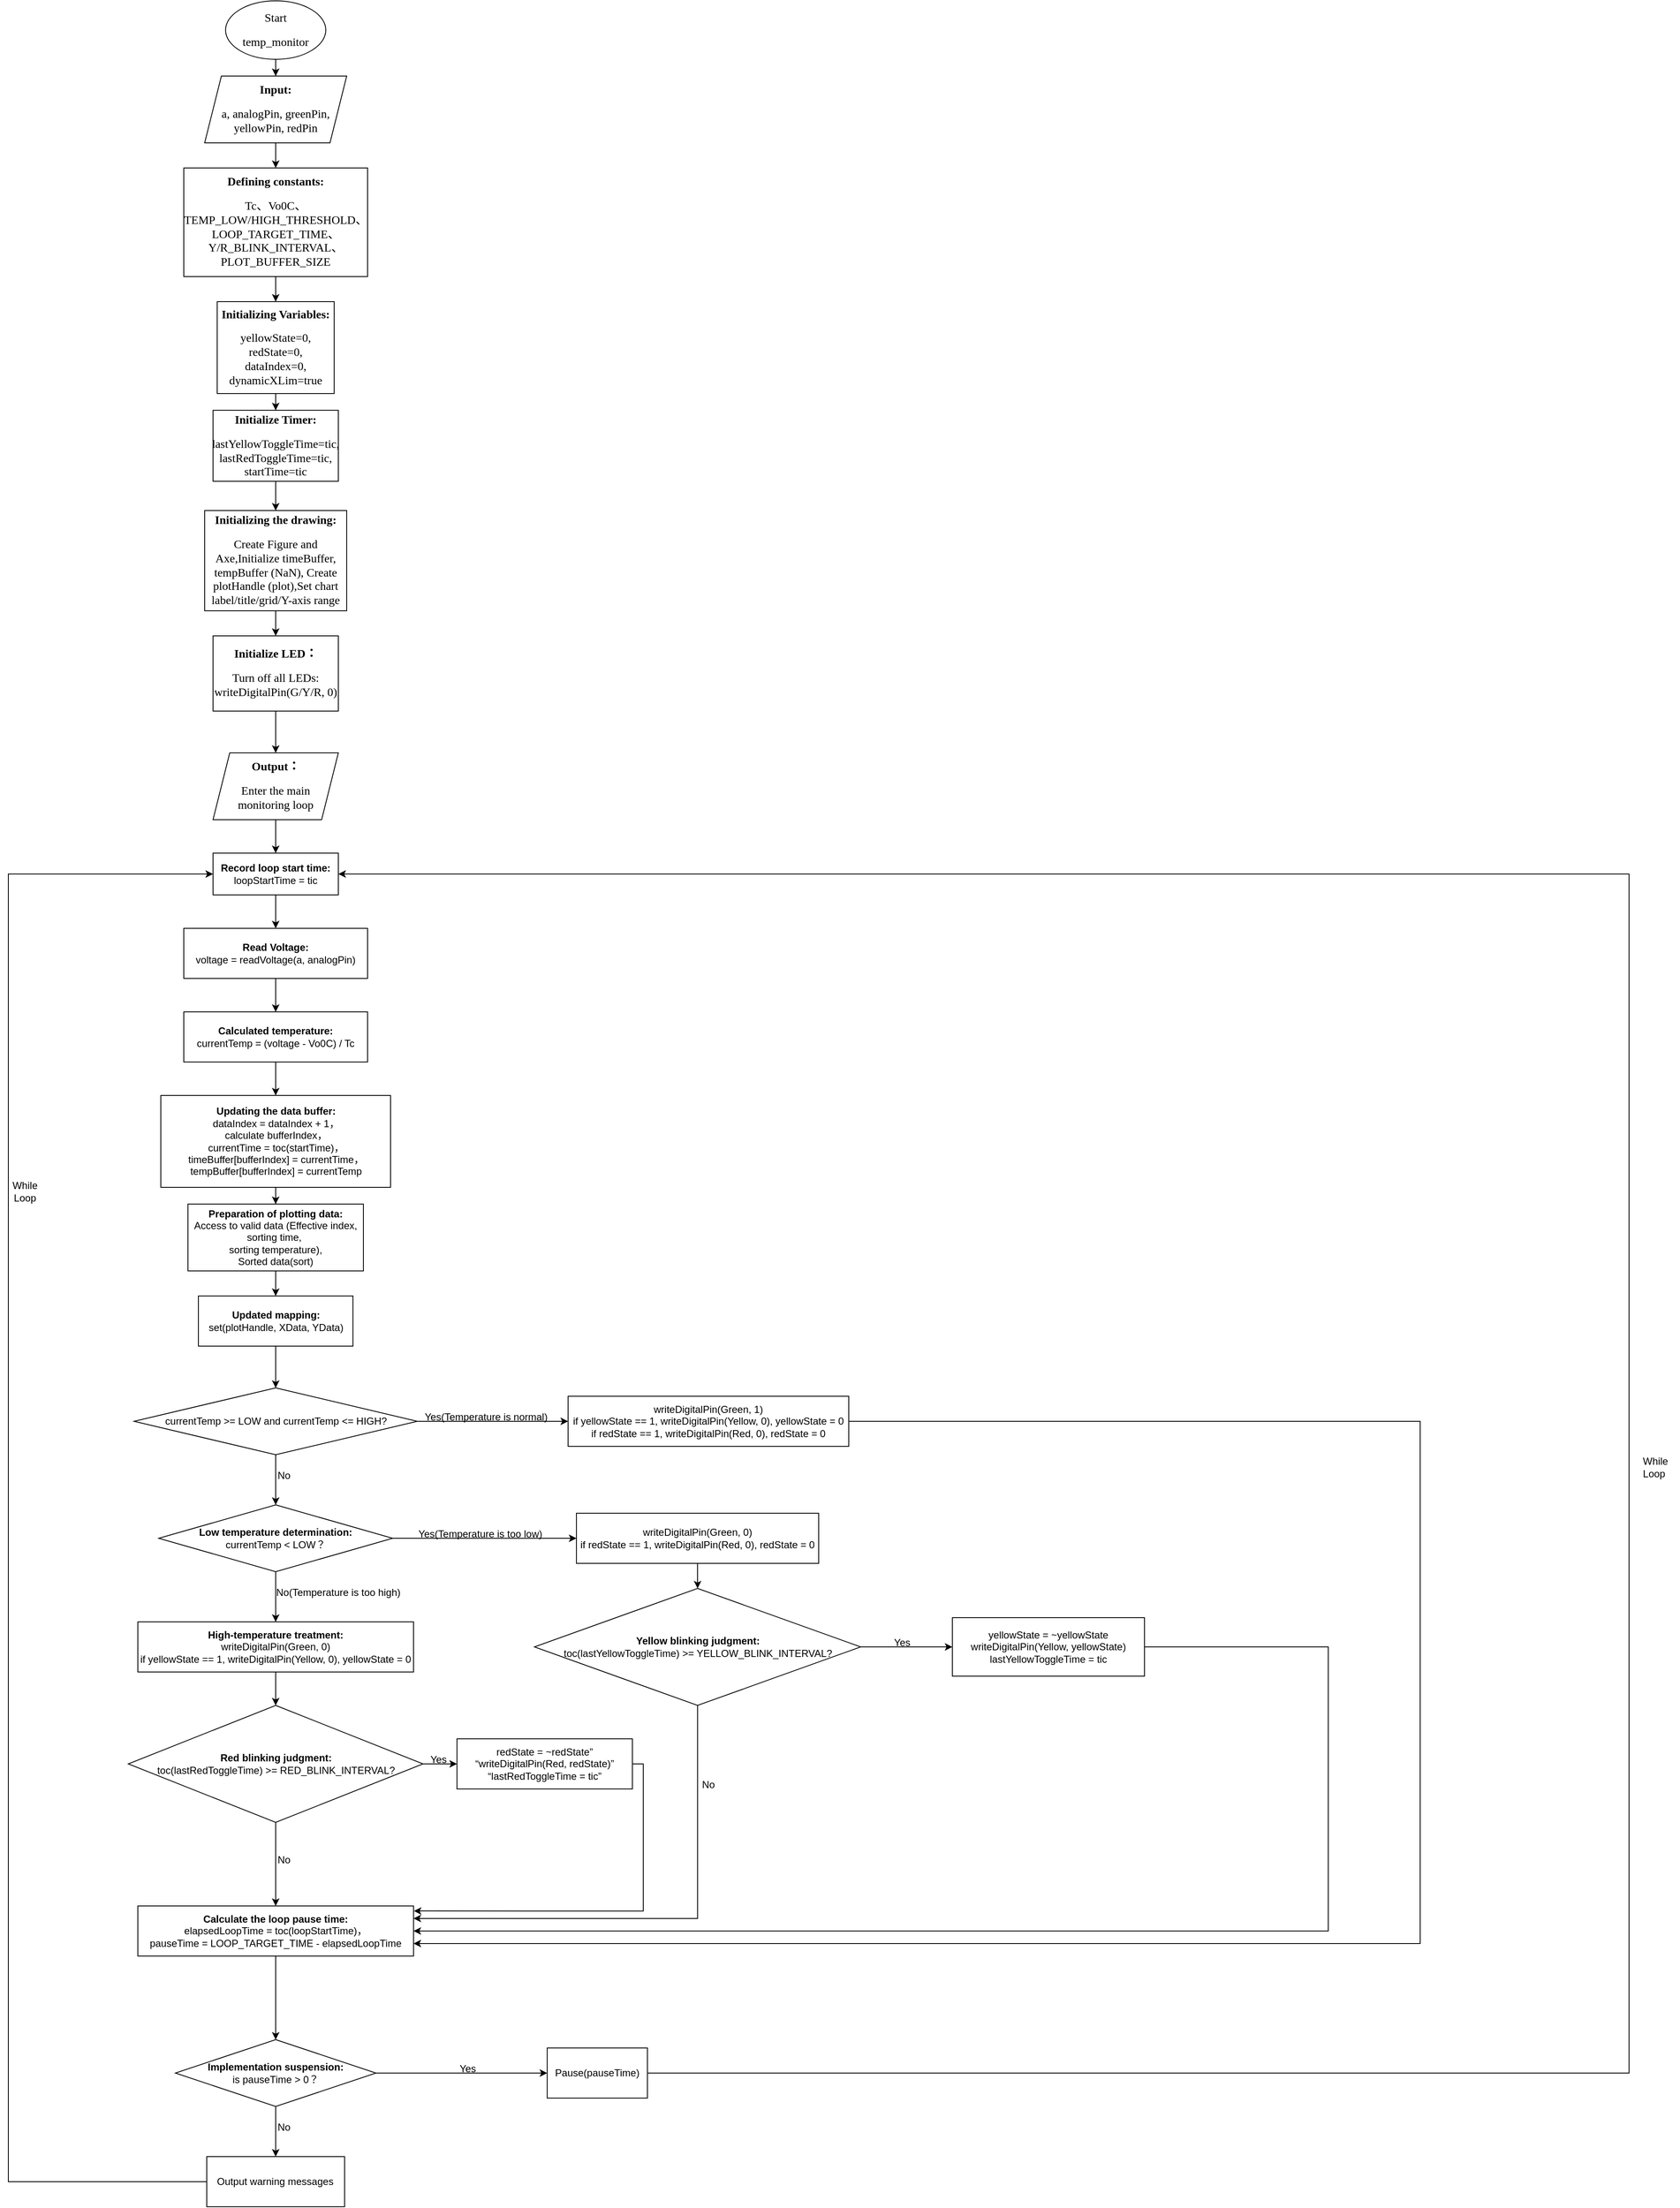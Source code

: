 <mxfile version="26.2.13">
  <diagram id="C5RBs43oDa-KdzZeNtuy" name="Page-1">
    <mxGraphModel dx="1207" dy="773" grid="1" gridSize="10" guides="1" tooltips="1" connect="1" arrows="1" fold="1" page="1" pageScale="1" pageWidth="827" pageHeight="1169" math="0" shadow="0">
      <root>
        <mxCell id="WIyWlLk6GJQsqaUBKTNV-0" />
        <mxCell id="WIyWlLk6GJQsqaUBKTNV-1" parent="WIyWlLk6GJQsqaUBKTNV-0" />
        <mxCell id="bx1HmI1DPWCOk9gcPMfK-49" style="edgeStyle=orthogonalEdgeStyle;rounded=0;orthogonalLoop=1;jettySize=auto;html=1;entryX=0.5;entryY=0;entryDx=0;entryDy=0;" parent="WIyWlLk6GJQsqaUBKTNV-1" source="bx1HmI1DPWCOk9gcPMfK-1" target="bx1HmI1DPWCOk9gcPMfK-4" edge="1">
          <mxGeometry relative="1" as="geometry" />
        </mxCell>
        <mxCell id="bx1HmI1DPWCOk9gcPMfK-1" value="&lt;p align=&quot;center&quot; class=&quot;MsoNormal&quot;&gt;&lt;span style=&quot;font-family: 宋体; font-size: 10.5pt;&quot;&gt;&lt;font style=&quot;&quot; face=&quot;Calibri&quot;&gt;Start&lt;/font&gt;&lt;/span&gt;&lt;b&gt;&lt;span style=&quot;font-family: 宋体; font-size: 10.5pt; font-size: 10.5pt;&quot;&gt;&lt;/span&gt;&lt;/b&gt;&lt;/p&gt;&lt;p align=&quot;center&quot; class=&quot;MsoNormal&quot;&gt;&lt;span style=&quot;mso-spacerun:&#39;yes&#39;;font-family:宋体;mso-ascii-font-family:Calibri;&lt;br/&gt;mso-hansi-font-family:Calibri;mso-bidi-font-family:&#39;Times New Roman&#39;;font-size:10.5pt;&lt;br/&gt;mso-font-kerning:1.0pt;&quot;&gt;&lt;font face=&quot;Calibri&quot;&gt;temp_monitor&lt;/font&gt;&lt;/span&gt;&lt;span style=&quot;mso-spacerun:&#39;yes&#39;;font-family:Calibri;mso-fareast-font-family:宋体;&lt;br/&gt;mso-bidi-font-family:&#39;Times New Roman&#39;;font-size:10.5pt;mso-font-kerning:1.0pt;&quot;&gt;&lt;/span&gt;&lt;/p&gt;" style="ellipse;whiteSpace=wrap;html=1;" parent="WIyWlLk6GJQsqaUBKTNV-1" vertex="1">
          <mxGeometry x="340" y="70" width="120" height="70" as="geometry" />
        </mxCell>
        <mxCell id="bx1HmI1DPWCOk9gcPMfK-50" style="edgeStyle=orthogonalEdgeStyle;rounded=0;orthogonalLoop=1;jettySize=auto;html=1;entryX=0.5;entryY=0;entryDx=0;entryDy=0;" parent="WIyWlLk6GJQsqaUBKTNV-1" source="bx1HmI1DPWCOk9gcPMfK-4" target="bx1HmI1DPWCOk9gcPMfK-5" edge="1">
          <mxGeometry relative="1" as="geometry" />
        </mxCell>
        <mxCell id="bx1HmI1DPWCOk9gcPMfK-4" value="&lt;p align=&quot;center&quot; class=&quot;MsoNormal&quot;&gt;&lt;b&gt;&lt;span style=&quot;font-family: 宋体; font-size: 10.5pt;&quot;&gt;&lt;font face=&quot;Calibri&quot;&gt;Input:&lt;/font&gt;&lt;/span&gt;&lt;/b&gt;&lt;b&gt;&lt;span style=&quot;font-family: 宋体; font-size: 10.5pt;&quot;&gt;&lt;/span&gt;&lt;/b&gt;&lt;/p&gt;&lt;p align=&quot;center&quot; class=&quot;MsoNormal&quot;&gt;&lt;span style=&quot;mso-spacerun:&#39;yes&#39;;font-family:Calibri;mso-fareast-font-family:宋体;&lt;br/&gt;mso-bidi-font-family:&#39;Times New Roman&#39;;font-size:10.5pt;mso-font-kerning:1.0pt;&quot;&gt;a, analogPin, greenPin, yellowPin, redPin&lt;/span&gt;&lt;span style=&quot;mso-spacerun:&#39;yes&#39;;font-family:Calibri;mso-fareast-font-family:宋体;&lt;br/&gt;mso-bidi-font-family:&#39;Times New Roman&#39;;font-size:10.5pt;mso-font-kerning:1.0pt;&quot;&gt;&lt;/span&gt;&lt;/p&gt;" style="shape=parallelogram;perimeter=parallelogramPerimeter;whiteSpace=wrap;html=1;fixedSize=1;" parent="WIyWlLk6GJQsqaUBKTNV-1" vertex="1">
          <mxGeometry x="315" y="160" width="170" height="80" as="geometry" />
        </mxCell>
        <mxCell id="bx1HmI1DPWCOk9gcPMfK-51" style="edgeStyle=orthogonalEdgeStyle;rounded=0;orthogonalLoop=1;jettySize=auto;html=1;entryX=0.5;entryY=0;entryDx=0;entryDy=0;" parent="WIyWlLk6GJQsqaUBKTNV-1" source="bx1HmI1DPWCOk9gcPMfK-5" target="bx1HmI1DPWCOk9gcPMfK-6" edge="1">
          <mxGeometry relative="1" as="geometry" />
        </mxCell>
        <mxCell id="bx1HmI1DPWCOk9gcPMfK-5" value="&lt;p align=&quot;center&quot; class=&quot;MsoNormal&quot;&gt;&lt;b&gt;&lt;span style=&quot;font-family: 宋体; font-size: 10.5pt;&quot;&gt;&lt;font face=&quot;Calibri&quot;&gt;Defining constants&lt;/font&gt;&lt;/span&gt;&lt;/b&gt;&lt;b&gt;&lt;span style=&quot;font-family: 宋体; font-size: 10.5pt;&quot;&gt;&lt;font face=&quot;Calibri&quot;&gt;:&lt;/font&gt;&lt;/span&gt;&lt;/b&gt;&lt;b&gt;&lt;span style=&quot;font-family: 宋体; font-size: 10.5pt;&quot;&gt;&lt;/span&gt;&lt;/b&gt;&lt;/p&gt;&lt;p align=&quot;center&quot; class=&quot;MsoNormal&quot;&gt;&lt;span style=&quot;mso-spacerun:&#39;yes&#39;;font-family:宋体;mso-ascii-font-family:Calibri;&lt;br/&gt;mso-hansi-font-family:Calibri;mso-bidi-font-family:&#39;Times New Roman&#39;;font-size:10.5pt;&lt;br/&gt;mso-font-kerning:1.0pt;&quot;&gt;&lt;font face=&quot;Calibri&quot;&gt;Tc&lt;/font&gt;&lt;font face=&quot;宋体&quot;&gt;、&lt;/font&gt;&lt;font face=&quot;Calibri&quot;&gt;Vo0C&lt;/font&gt;&lt;font face=&quot;宋体&quot;&gt;、&lt;/font&gt;&lt;font face=&quot;Calibri&quot;&gt;TEMP_LOW/HIGH_THRESHOLD&lt;/font&gt;&lt;font face=&quot;宋体&quot;&gt;、&lt;/font&gt;&lt;font face=&quot;Calibri&quot;&gt;LOOP_TARGET_TIME&lt;/font&gt;&lt;font face=&quot;宋体&quot;&gt;、&lt;/font&gt;&lt;font face=&quot;Calibri&quot;&gt;Y/R_BLINK_INTERVAL&lt;/font&gt;&lt;font face=&quot;宋体&quot;&gt;、&lt;/font&gt;&lt;font face=&quot;Calibri&quot;&gt;PLOT_BUFFER_SIZE&lt;/font&gt;&lt;/span&gt;&lt;span style=&quot;mso-spacerun:&#39;yes&#39;;font-family:宋体;mso-ascii-font-family:Calibri;&lt;br/&gt;mso-hansi-font-family:Calibri;mso-bidi-font-family:&#39;Times New Roman&#39;;font-size:10.5pt;&lt;br/&gt;mso-font-kerning:1.0pt;&quot;&gt;&lt;/span&gt;&lt;/p&gt;" style="rounded=0;whiteSpace=wrap;html=1;" parent="WIyWlLk6GJQsqaUBKTNV-1" vertex="1">
          <mxGeometry x="290" y="270" width="220" height="130" as="geometry" />
        </mxCell>
        <mxCell id="bx1HmI1DPWCOk9gcPMfK-52" style="edgeStyle=orthogonalEdgeStyle;rounded=0;orthogonalLoop=1;jettySize=auto;html=1;entryX=0.5;entryY=0;entryDx=0;entryDy=0;" parent="WIyWlLk6GJQsqaUBKTNV-1" source="bx1HmI1DPWCOk9gcPMfK-6" target="bx1HmI1DPWCOk9gcPMfK-7" edge="1">
          <mxGeometry relative="1" as="geometry" />
        </mxCell>
        <mxCell id="bx1HmI1DPWCOk9gcPMfK-6" value="&lt;p align=&quot;center&quot; class=&quot;MsoNormal&quot;&gt;&lt;b&gt;&lt;span style=&quot;font-family: 宋体; font-size: 10.5pt;&quot;&gt;&lt;font face=&quot;Calibri&quot;&gt;Initializing Variables&lt;/font&gt;&lt;/span&gt;&lt;/b&gt;&lt;b&gt;&lt;span style=&quot;font-family: 宋体; font-size: 10.5pt;&quot;&gt;&lt;font face=&quot;Calibri&quot;&gt;:&lt;/font&gt;&lt;/span&gt;&lt;/b&gt;&lt;b&gt;&lt;span style=&quot;font-family: 宋体; font-size: 10.5pt;&quot;&gt;&lt;/span&gt;&lt;/b&gt;&lt;/p&gt;&lt;p align=&quot;center&quot; class=&quot;MsoNormal&quot;&gt;&lt;span style=&quot;mso-spacerun:&#39;yes&#39;;font-family:宋体;mso-ascii-font-family:Calibri;&lt;br/&gt;mso-hansi-font-family:Calibri;mso-bidi-font-family:&#39;Times New Roman&#39;;font-size:10.5pt;&lt;br/&gt;mso-font-kerning:1.0pt;&quot;&gt;&lt;font face=&quot;Calibri&quot;&gt;yellowState=0, redState=0, dataIndex=0, dynamicXLim=true&lt;/font&gt;&lt;/span&gt;&lt;span style=&quot;mso-spacerun:&#39;yes&#39;;font-family:宋体;mso-ascii-font-family:Calibri;&lt;br/&gt;mso-hansi-font-family:Calibri;mso-bidi-font-family:&#39;Times New Roman&#39;;font-size:10.5pt;&lt;br/&gt;mso-font-kerning:1.0pt;&quot;&gt;&lt;/span&gt;&lt;/p&gt;" style="rounded=0;whiteSpace=wrap;html=1;" parent="WIyWlLk6GJQsqaUBKTNV-1" vertex="1">
          <mxGeometry x="330" y="430" width="140" height="110" as="geometry" />
        </mxCell>
        <mxCell id="bx1HmI1DPWCOk9gcPMfK-53" style="edgeStyle=orthogonalEdgeStyle;rounded=0;orthogonalLoop=1;jettySize=auto;html=1;" parent="WIyWlLk6GJQsqaUBKTNV-1" source="bx1HmI1DPWCOk9gcPMfK-7" target="bx1HmI1DPWCOk9gcPMfK-8" edge="1">
          <mxGeometry relative="1" as="geometry" />
        </mxCell>
        <mxCell id="bx1HmI1DPWCOk9gcPMfK-7" value="&lt;p align=&quot;center&quot; class=&quot;MsoNormal&quot;&gt;&lt;b&gt;&lt;span style=&quot;font-family: 宋体; font-size: 10.5pt;&quot;&gt;&lt;font face=&quot;Calibri&quot;&gt;Initialize Timer&lt;/font&gt;&lt;/span&gt;&lt;/b&gt;&lt;b&gt;&lt;span style=&quot;font-family: 宋体; font-size: 10.5pt;&quot;&gt;&lt;font face=&quot;Calibri&quot;&gt;:&lt;/font&gt;&lt;/span&gt;&lt;/b&gt;&lt;b&gt;&lt;span style=&quot;font-family: 宋体; font-size: 10.5pt;&quot;&gt;&lt;/span&gt;&lt;/b&gt;&lt;/p&gt;&lt;p align=&quot;center&quot; class=&quot;MsoNormal&quot;&gt;&lt;span style=&quot;mso-spacerun:&#39;yes&#39;;font-family:宋体;mso-ascii-font-family:Calibri;&lt;br/&gt;mso-hansi-font-family:Calibri;mso-bidi-font-family:&#39;Times New Roman&#39;;font-size:10.5pt;&lt;br/&gt;mso-font-kerning:1.0pt;&quot;&gt;&lt;font face=&quot;Calibri&quot;&gt;lastYellowToggleTime=tic, lastRedToggleTime=tic, startTime=tic&lt;/font&gt;&lt;/span&gt;&lt;span style=&quot;mso-spacerun:&#39;yes&#39;;font-family:宋体;mso-ascii-font-family:Calibri;&lt;br/&gt;mso-hansi-font-family:Calibri;mso-bidi-font-family:&#39;Times New Roman&#39;;font-size:10.5pt;&lt;br/&gt;mso-font-kerning:1.0pt;&quot;&gt;&lt;/span&gt;&lt;/p&gt;" style="rounded=0;whiteSpace=wrap;html=1;" parent="WIyWlLk6GJQsqaUBKTNV-1" vertex="1">
          <mxGeometry x="325" y="560" width="150" height="85" as="geometry" />
        </mxCell>
        <mxCell id="bx1HmI1DPWCOk9gcPMfK-54" style="edgeStyle=orthogonalEdgeStyle;rounded=0;orthogonalLoop=1;jettySize=auto;html=1;entryX=0.5;entryY=0;entryDx=0;entryDy=0;" parent="WIyWlLk6GJQsqaUBKTNV-1" source="bx1HmI1DPWCOk9gcPMfK-8" target="bx1HmI1DPWCOk9gcPMfK-9" edge="1">
          <mxGeometry relative="1" as="geometry" />
        </mxCell>
        <mxCell id="bx1HmI1DPWCOk9gcPMfK-8" value="&lt;p align=&quot;center&quot; class=&quot;MsoNormal&quot;&gt;&lt;b&gt;&lt;span style=&quot;font-family: 宋体; font-size: 10.5pt;&quot;&gt;&lt;font face=&quot;Calibri&quot;&gt;Initializing the drawing&lt;/font&gt;&lt;/span&gt;&lt;/b&gt;&lt;b&gt;&lt;span style=&quot;font-family: 宋体; font-size: 10.5pt;&quot;&gt;&lt;font face=&quot;Calibri&quot;&gt;:&lt;/font&gt;&lt;/span&gt;&lt;/b&gt;&lt;b&gt;&lt;span style=&quot;font-family: 宋体; font-size: 10.5pt;&quot;&gt;&lt;/span&gt;&lt;/b&gt;&lt;/p&gt;&lt;p align=&quot;center&quot; class=&quot;MsoNormal&quot;&gt;&lt;span style=&quot;font-family: 宋体; font-size: 10.5pt;&quot;&gt;&lt;font face=&quot;Calibri&quot;&gt;Create Figure and Axe,Initialize timeBuffer, tempBuffer (NaN), Create plotHandle (plot),Set chart label/title/grid/Y-axis range&lt;/font&gt;&lt;/span&gt;&lt;/p&gt;" style="rounded=0;whiteSpace=wrap;html=1;" parent="WIyWlLk6GJQsqaUBKTNV-1" vertex="1">
          <mxGeometry x="315" y="680" width="170" height="120" as="geometry" />
        </mxCell>
        <mxCell id="bx1HmI1DPWCOk9gcPMfK-55" style="edgeStyle=orthogonalEdgeStyle;rounded=0;orthogonalLoop=1;jettySize=auto;html=1;entryX=0.5;entryY=0;entryDx=0;entryDy=0;" parent="WIyWlLk6GJQsqaUBKTNV-1" source="bx1HmI1DPWCOk9gcPMfK-9" target="bx1HmI1DPWCOk9gcPMfK-11" edge="1">
          <mxGeometry relative="1" as="geometry" />
        </mxCell>
        <mxCell id="bx1HmI1DPWCOk9gcPMfK-9" value="&lt;p align=&quot;center&quot; class=&quot;MsoNormal&quot;&gt;&lt;b&gt;&lt;span style=&quot;font-family: 宋体; font-size: 10.5pt;&quot;&gt;&lt;font style=&quot;&quot; face=&quot;Calibri&quot;&gt;Initialize LED&lt;/font&gt;&lt;/span&gt;&lt;span style=&quot;font-family: 宋体; font-size: 10.5pt;&quot;&gt;：&lt;/span&gt;&lt;/b&gt;&lt;span style=&quot;mso-spacerun:&#39;yes&#39;;font-family:宋体;mso-ascii-font-family:Calibri;&lt;br/&gt;mso-hansi-font-family:Calibri;mso-bidi-font-family:&#39;Times New Roman&#39;;font-size:10.5pt;&lt;br/&gt;mso-font-kerning:1.0pt;&quot;&gt;&lt;/span&gt;&lt;/p&gt;&lt;p align=&quot;center&quot; class=&quot;MsoNormal&quot;&gt;&lt;span style=&quot;mso-spacerun:&#39;yes&#39;;font-family:宋体;mso-ascii-font-family:Calibri;&lt;br/&gt;mso-hansi-font-family:Calibri;mso-bidi-font-family:&#39;Times New Roman&#39;;font-size:10.5pt;&lt;br/&gt;mso-font-kerning:1.0pt;&quot;&gt;&lt;font face=&quot;Calibri&quot;&gt;Turn off all LEDs: writeDigitalPin(G/Y/R, 0)&lt;/font&gt;&lt;/span&gt;&lt;span style=&quot;mso-spacerun:&#39;yes&#39;;font-family:宋体;mso-ascii-font-family:Calibri;&lt;br/&gt;mso-hansi-font-family:Calibri;mso-bidi-font-family:&#39;Times New Roman&#39;;font-size:10.5pt;&lt;br/&gt;mso-font-kerning:1.0pt;&quot;&gt;&lt;/span&gt;&lt;/p&gt;" style="rounded=0;whiteSpace=wrap;html=1;" parent="WIyWlLk6GJQsqaUBKTNV-1" vertex="1">
          <mxGeometry x="325" y="830" width="150" height="90" as="geometry" />
        </mxCell>
        <mxCell id="bx1HmI1DPWCOk9gcPMfK-56" style="edgeStyle=orthogonalEdgeStyle;rounded=0;orthogonalLoop=1;jettySize=auto;html=1;entryX=0.5;entryY=0;entryDx=0;entryDy=0;" parent="WIyWlLk6GJQsqaUBKTNV-1" source="bx1HmI1DPWCOk9gcPMfK-11" target="bx1HmI1DPWCOk9gcPMfK-14" edge="1">
          <mxGeometry relative="1" as="geometry" />
        </mxCell>
        <mxCell id="bx1HmI1DPWCOk9gcPMfK-11" value="&lt;p align=&quot;center&quot; class=&quot;MsoNormal&quot;&gt;&lt;span style=&quot;mso-spacerun:&#39;yes&#39;;font-family:宋体;mso-ascii-font-family:Calibri;&lt;br/&gt;mso-hansi-font-family:Calibri;mso-bidi-font-family:&#39;Times New Roman&#39;;font-size:10.5pt;&lt;br/&gt;mso-font-kerning:1.0pt;&quot;&gt;&lt;b&gt;&lt;font face=&quot;Calibri&quot;&gt;Output&lt;/font&gt;&lt;font face=&quot;宋体&quot;&gt;：&lt;/font&gt;&lt;/b&gt;&lt;/span&gt;&lt;span style=&quot;mso-spacerun:&#39;yes&#39;;font-family:宋体;mso-ascii-font-family:Calibri;&lt;br/&gt;mso-hansi-font-family:Calibri;mso-bidi-font-family:&#39;Times New Roman&#39;;font-size:10.5pt;&lt;br/&gt;mso-font-kerning:1.0pt;&quot;&gt;&lt;/span&gt;&lt;/p&gt;&lt;p align=&quot;center&quot; class=&quot;MsoNormal&quot;&gt;&lt;span style=&quot;mso-spacerun:&#39;yes&#39;;font-family:宋体;mso-ascii-font-family:Calibri;&lt;br/&gt;mso-hansi-font-family:Calibri;mso-bidi-font-family:&#39;Times New Roman&#39;;font-size:10.5pt;&lt;br/&gt;mso-font-kerning:1.0pt;&quot;&gt;&lt;font face=&quot;Calibri&quot;&gt;Enter the main monitoring loop&lt;/font&gt;&lt;/span&gt;&lt;span style=&quot;mso-spacerun:&#39;yes&#39;;font-family:Calibri;mso-fareast-font-family:宋体;&lt;br/&gt;mso-bidi-font-family:&#39;Times New Roman&#39;;font-size:10.5pt;mso-font-kerning:1.0pt;&quot;&gt;&lt;/span&gt;&lt;/p&gt;" style="shape=parallelogram;perimeter=parallelogramPerimeter;whiteSpace=wrap;html=1;fixedSize=1;" parent="WIyWlLk6GJQsqaUBKTNV-1" vertex="1">
          <mxGeometry x="325" y="970" width="150" height="80" as="geometry" />
        </mxCell>
        <mxCell id="bx1HmI1DPWCOk9gcPMfK-57" style="edgeStyle=orthogonalEdgeStyle;rounded=0;orthogonalLoop=1;jettySize=auto;html=1;entryX=0.5;entryY=0;entryDx=0;entryDy=0;" parent="WIyWlLk6GJQsqaUBKTNV-1" source="bx1HmI1DPWCOk9gcPMfK-14" target="bx1HmI1DPWCOk9gcPMfK-15" edge="1">
          <mxGeometry relative="1" as="geometry" />
        </mxCell>
        <mxCell id="bx1HmI1DPWCOk9gcPMfK-14" value="&lt;b&gt;Record loop start time:&lt;/b&gt;&lt;div&gt;loopStartTime = tic&lt;/div&gt;" style="rounded=0;whiteSpace=wrap;html=1;" parent="WIyWlLk6GJQsqaUBKTNV-1" vertex="1">
          <mxGeometry x="325" y="1090" width="150" height="50" as="geometry" />
        </mxCell>
        <mxCell id="bx1HmI1DPWCOk9gcPMfK-58" style="edgeStyle=orthogonalEdgeStyle;rounded=0;orthogonalLoop=1;jettySize=auto;html=1;entryX=0.5;entryY=0;entryDx=0;entryDy=0;" parent="WIyWlLk6GJQsqaUBKTNV-1" source="bx1HmI1DPWCOk9gcPMfK-15" target="bx1HmI1DPWCOk9gcPMfK-16" edge="1">
          <mxGeometry relative="1" as="geometry" />
        </mxCell>
        <mxCell id="bx1HmI1DPWCOk9gcPMfK-15" value="&lt;b&gt;Read Voltage:&lt;/b&gt;&lt;div&gt;voltage = readVoltage(a, analogPin)&lt;/div&gt;" style="rounded=0;whiteSpace=wrap;html=1;" parent="WIyWlLk6GJQsqaUBKTNV-1" vertex="1">
          <mxGeometry x="290" y="1180" width="220" height="60" as="geometry" />
        </mxCell>
        <mxCell id="bx1HmI1DPWCOk9gcPMfK-59" style="edgeStyle=orthogonalEdgeStyle;rounded=0;orthogonalLoop=1;jettySize=auto;html=1;entryX=0.5;entryY=0;entryDx=0;entryDy=0;" parent="WIyWlLk6GJQsqaUBKTNV-1" source="bx1HmI1DPWCOk9gcPMfK-16" target="bx1HmI1DPWCOk9gcPMfK-17" edge="1">
          <mxGeometry relative="1" as="geometry" />
        </mxCell>
        <mxCell id="bx1HmI1DPWCOk9gcPMfK-16" value="&lt;b&gt;Calculated temperature:&lt;/b&gt;&lt;div&gt;currentTemp = (voltage - Vo0C) / Tc&lt;/div&gt;" style="rounded=0;whiteSpace=wrap;html=1;" parent="WIyWlLk6GJQsqaUBKTNV-1" vertex="1">
          <mxGeometry x="290" y="1280" width="220" height="60" as="geometry" />
        </mxCell>
        <mxCell id="bx1HmI1DPWCOk9gcPMfK-60" style="edgeStyle=orthogonalEdgeStyle;rounded=0;orthogonalLoop=1;jettySize=auto;html=1;entryX=0.5;entryY=0;entryDx=0;entryDy=0;" parent="WIyWlLk6GJQsqaUBKTNV-1" source="bx1HmI1DPWCOk9gcPMfK-17" target="bx1HmI1DPWCOk9gcPMfK-18" edge="1">
          <mxGeometry relative="1" as="geometry" />
        </mxCell>
        <mxCell id="bx1HmI1DPWCOk9gcPMfK-17" value="&lt;b&gt;Updating the data buffer:&lt;/b&gt;&lt;div&gt;dataIndex = dataIndex + 1，&lt;/div&gt;&lt;div&gt;calculate bufferIndex，&lt;/div&gt;&lt;div&gt;currentTime = toc(startTime)，&lt;/div&gt;&lt;div&gt;timeBuffer[bufferIndex] = currentTime，&lt;/div&gt;&lt;div&gt;tempBuffer[bufferIndex] = currentTemp&lt;/div&gt;" style="rounded=0;whiteSpace=wrap;html=1;" parent="WIyWlLk6GJQsqaUBKTNV-1" vertex="1">
          <mxGeometry x="262.5" y="1380" width="275" height="110" as="geometry" />
        </mxCell>
        <mxCell id="bx1HmI1DPWCOk9gcPMfK-61" style="edgeStyle=orthogonalEdgeStyle;rounded=0;orthogonalLoop=1;jettySize=auto;html=1;entryX=0.5;entryY=0;entryDx=0;entryDy=0;" parent="WIyWlLk6GJQsqaUBKTNV-1" source="bx1HmI1DPWCOk9gcPMfK-18" target="bx1HmI1DPWCOk9gcPMfK-19" edge="1">
          <mxGeometry relative="1" as="geometry" />
        </mxCell>
        <mxCell id="bx1HmI1DPWCOk9gcPMfK-18" value="&lt;b&gt;Preparation of plotting data:&lt;/b&gt;&lt;div&gt;Access to valid data&amp;nbsp;(Effective index, sorting time,&amp;nbsp;&lt;/div&gt;&lt;div&gt;sorting temperature),&lt;/div&gt;&lt;div&gt;Sorted data(sort)&lt;/div&gt;" style="rounded=0;whiteSpace=wrap;html=1;" parent="WIyWlLk6GJQsqaUBKTNV-1" vertex="1">
          <mxGeometry x="295" y="1510" width="210" height="80" as="geometry" />
        </mxCell>
        <mxCell id="bx1HmI1DPWCOk9gcPMfK-63" style="edgeStyle=orthogonalEdgeStyle;rounded=0;orthogonalLoop=1;jettySize=auto;html=1;entryX=0.5;entryY=0;entryDx=0;entryDy=0;" parent="WIyWlLk6GJQsqaUBKTNV-1" source="bx1HmI1DPWCOk9gcPMfK-19" target="bx1HmI1DPWCOk9gcPMfK-21" edge="1">
          <mxGeometry relative="1" as="geometry" />
        </mxCell>
        <mxCell id="bx1HmI1DPWCOk9gcPMfK-19" value="&lt;b&gt;Updated mapping:&lt;/b&gt;&lt;div&gt;set(plotHandle, XData, YData)&lt;/div&gt;" style="rounded=0;whiteSpace=wrap;html=1;" parent="WIyWlLk6GJQsqaUBKTNV-1" vertex="1">
          <mxGeometry x="307.5" y="1620" width="185" height="60" as="geometry" />
        </mxCell>
        <mxCell id="bx1HmI1DPWCOk9gcPMfK-64" style="edgeStyle=orthogonalEdgeStyle;rounded=0;orthogonalLoop=1;jettySize=auto;html=1;entryX=0;entryY=0.5;entryDx=0;entryDy=0;" parent="WIyWlLk6GJQsqaUBKTNV-1" source="bx1HmI1DPWCOk9gcPMfK-21" target="bx1HmI1DPWCOk9gcPMfK-22" edge="1">
          <mxGeometry relative="1" as="geometry" />
        </mxCell>
        <mxCell id="bx1HmI1DPWCOk9gcPMfK-65" style="edgeStyle=orthogonalEdgeStyle;rounded=0;orthogonalLoop=1;jettySize=auto;html=1;" parent="WIyWlLk6GJQsqaUBKTNV-1" source="bx1HmI1DPWCOk9gcPMfK-21" target="bx1HmI1DPWCOk9gcPMfK-25" edge="1">
          <mxGeometry relative="1" as="geometry" />
        </mxCell>
        <mxCell id="bx1HmI1DPWCOk9gcPMfK-21" value="currentTemp &amp;gt;= LOW and currentTemp &amp;lt;= HIGH?" style="rhombus;whiteSpace=wrap;html=1;" parent="WIyWlLk6GJQsqaUBKTNV-1" vertex="1">
          <mxGeometry x="230.5" y="1730" width="339" height="80" as="geometry" />
        </mxCell>
        <mxCell id="bx1HmI1DPWCOk9gcPMfK-78" style="edgeStyle=orthogonalEdgeStyle;rounded=0;orthogonalLoop=1;jettySize=auto;html=1;entryX=1;entryY=0.75;entryDx=0;entryDy=0;" parent="WIyWlLk6GJQsqaUBKTNV-1" source="bx1HmI1DPWCOk9gcPMfK-22" target="bx1HmI1DPWCOk9gcPMfK-42" edge="1">
          <mxGeometry relative="1" as="geometry">
            <Array as="points">
              <mxPoint x="1770" y="1770" />
              <mxPoint x="1770" y="2395" />
            </Array>
          </mxGeometry>
        </mxCell>
        <mxCell id="bx1HmI1DPWCOk9gcPMfK-22" value="writeDigitalPin(Green, 1)&lt;div&gt;if yellowState == 1, writeDigitalPin(Yellow, 0), yellowState = 0&lt;/div&gt;&lt;div&gt;if redState == 1, writeDigitalPin(Red, 0), redState = 0&lt;/div&gt;" style="rounded=0;whiteSpace=wrap;html=1;" parent="WIyWlLk6GJQsqaUBKTNV-1" vertex="1">
          <mxGeometry x="750" y="1740" width="336" height="60" as="geometry" />
        </mxCell>
        <mxCell id="bx1HmI1DPWCOk9gcPMfK-66" style="edgeStyle=orthogonalEdgeStyle;rounded=0;orthogonalLoop=1;jettySize=auto;html=1;" parent="WIyWlLk6GJQsqaUBKTNV-1" source="bx1HmI1DPWCOk9gcPMfK-25" target="bx1HmI1DPWCOk9gcPMfK-29" edge="1">
          <mxGeometry relative="1" as="geometry" />
        </mxCell>
        <mxCell id="bx1HmI1DPWCOk9gcPMfK-67" style="edgeStyle=orthogonalEdgeStyle;rounded=0;orthogonalLoop=1;jettySize=auto;html=1;entryX=0.5;entryY=0;entryDx=0;entryDy=0;" parent="WIyWlLk6GJQsqaUBKTNV-1" source="bx1HmI1DPWCOk9gcPMfK-25" target="bx1HmI1DPWCOk9gcPMfK-36" edge="1">
          <mxGeometry relative="1" as="geometry" />
        </mxCell>
        <mxCell id="bx1HmI1DPWCOk9gcPMfK-25" value="&lt;div&gt;&lt;span style=&quot;background-color: transparent; color: light-dark(rgb(0, 0, 0), rgb(255, 255, 255));&quot;&gt;&lt;b&gt;Low temperature determination:&lt;/b&gt;&lt;/span&gt;&lt;/div&gt;&lt;div&gt;&lt;span style=&quot;background-color: transparent; color: light-dark(rgb(0, 0, 0), rgb(255, 255, 255));&quot;&gt;currentTemp &amp;lt; LOW？&lt;/span&gt;&lt;/div&gt;" style="rhombus;whiteSpace=wrap;html=1;" parent="WIyWlLk6GJQsqaUBKTNV-1" vertex="1">
          <mxGeometry x="260" y="1870" width="280" height="80" as="geometry" />
        </mxCell>
        <mxCell id="bx1HmI1DPWCOk9gcPMfK-27" value="Yes(Temperature is normal)" style="text;strokeColor=none;align=center;fillColor=none;html=1;verticalAlign=middle;whiteSpace=wrap;rounded=0;" parent="WIyWlLk6GJQsqaUBKTNV-1" vertex="1">
          <mxGeometry x="574" y="1750" width="156" height="30" as="geometry" />
        </mxCell>
        <mxCell id="bx1HmI1DPWCOk9gcPMfK-28" value="No" style="text;strokeColor=none;align=center;fillColor=none;html=1;verticalAlign=middle;whiteSpace=wrap;rounded=0;" parent="WIyWlLk6GJQsqaUBKTNV-1" vertex="1">
          <mxGeometry x="380" y="1820" width="60" height="30" as="geometry" />
        </mxCell>
        <mxCell id="bx1HmI1DPWCOk9gcPMfK-68" style="edgeStyle=orthogonalEdgeStyle;rounded=0;orthogonalLoop=1;jettySize=auto;html=1;" parent="WIyWlLk6GJQsqaUBKTNV-1" source="bx1HmI1DPWCOk9gcPMfK-29" target="bx1HmI1DPWCOk9gcPMfK-32" edge="1">
          <mxGeometry relative="1" as="geometry" />
        </mxCell>
        <mxCell id="bx1HmI1DPWCOk9gcPMfK-29" value="writeDigitalPin(Green, 0)&lt;div&gt;if redState == 1, writeDigitalPin(Red, 0), redState = 0&lt;/div&gt;" style="rounded=0;whiteSpace=wrap;html=1;" parent="WIyWlLk6GJQsqaUBKTNV-1" vertex="1">
          <mxGeometry x="760" y="1880" width="290" height="60" as="geometry" />
        </mxCell>
        <mxCell id="bx1HmI1DPWCOk9gcPMfK-31" value="Yes(Temperature is too low)" style="text;strokeColor=none;align=center;fillColor=none;html=1;verticalAlign=middle;whiteSpace=wrap;rounded=0;" parent="WIyWlLk6GJQsqaUBKTNV-1" vertex="1">
          <mxGeometry x="565" y="1880" width="160" height="50" as="geometry" />
        </mxCell>
        <mxCell id="bx1HmI1DPWCOk9gcPMfK-69" style="edgeStyle=orthogonalEdgeStyle;rounded=0;orthogonalLoop=1;jettySize=auto;html=1;entryX=0;entryY=0.5;entryDx=0;entryDy=0;" parent="WIyWlLk6GJQsqaUBKTNV-1" source="bx1HmI1DPWCOk9gcPMfK-32" target="bx1HmI1DPWCOk9gcPMfK-33" edge="1">
          <mxGeometry relative="1" as="geometry" />
        </mxCell>
        <mxCell id="bx1HmI1DPWCOk9gcPMfK-84" style="edgeStyle=orthogonalEdgeStyle;rounded=0;orthogonalLoop=1;jettySize=auto;html=1;entryX=1;entryY=0.25;entryDx=0;entryDy=0;" parent="WIyWlLk6GJQsqaUBKTNV-1" source="bx1HmI1DPWCOk9gcPMfK-32" target="bx1HmI1DPWCOk9gcPMfK-42" edge="1">
          <mxGeometry relative="1" as="geometry">
            <Array as="points">
              <mxPoint x="905" y="2365" />
            </Array>
          </mxGeometry>
        </mxCell>
        <mxCell id="bx1HmI1DPWCOk9gcPMfK-32" value="&lt;b&gt;Yellow blinking judgment:&lt;/b&gt;&lt;div&gt;toc(lastYellowToggleTime) &amp;gt;= YELLOW_BLINK_INTERVAL?&lt;/div&gt;" style="rhombus;whiteSpace=wrap;html=1;" parent="WIyWlLk6GJQsqaUBKTNV-1" vertex="1">
          <mxGeometry x="709.75" y="1970" width="390.5" height="140" as="geometry" />
        </mxCell>
        <mxCell id="bx1HmI1DPWCOk9gcPMfK-79" style="edgeStyle=orthogonalEdgeStyle;rounded=0;orthogonalLoop=1;jettySize=auto;html=1;entryX=1;entryY=0.5;entryDx=0;entryDy=0;" parent="WIyWlLk6GJQsqaUBKTNV-1" source="bx1HmI1DPWCOk9gcPMfK-33" target="bx1HmI1DPWCOk9gcPMfK-42" edge="1">
          <mxGeometry relative="1" as="geometry">
            <Array as="points">
              <mxPoint x="1660" y="2040" />
              <mxPoint x="1660" y="2380" />
            </Array>
          </mxGeometry>
        </mxCell>
        <mxCell id="bx1HmI1DPWCOk9gcPMfK-33" value="&lt;div&gt;yellowState = ~yellowState&lt;/div&gt;&lt;div&gt;writeDigitalPin(Yellow, yellowState)&lt;/div&gt;&lt;div&gt;lastYellowToggleTime = tic&lt;/div&gt;" style="rounded=0;whiteSpace=wrap;html=1;" parent="WIyWlLk6GJQsqaUBKTNV-1" vertex="1">
          <mxGeometry x="1210" y="2005" width="230" height="70" as="geometry" />
        </mxCell>
        <mxCell id="bx1HmI1DPWCOk9gcPMfK-34" value="Yes" style="text;strokeColor=none;align=center;fillColor=none;html=1;verticalAlign=middle;whiteSpace=wrap;rounded=0;" parent="WIyWlLk6GJQsqaUBKTNV-1" vertex="1">
          <mxGeometry x="1120" y="2020" width="60" height="30" as="geometry" />
        </mxCell>
        <mxCell id="bx1HmI1DPWCOk9gcPMfK-73" style="edgeStyle=orthogonalEdgeStyle;rounded=0;orthogonalLoop=1;jettySize=auto;html=1;entryX=0.5;entryY=0;entryDx=0;entryDy=0;" parent="WIyWlLk6GJQsqaUBKTNV-1" source="bx1HmI1DPWCOk9gcPMfK-36" target="bx1HmI1DPWCOk9gcPMfK-38" edge="1">
          <mxGeometry relative="1" as="geometry" />
        </mxCell>
        <mxCell id="bx1HmI1DPWCOk9gcPMfK-36" value="&lt;b&gt;High-temperature treatment:&lt;/b&gt;&lt;div&gt;&lt;div style=&quot;&quot;&gt;writeDigitalPin(Green, 0)&lt;/div&gt;&lt;div style=&quot;&quot;&gt;if yellowState == 1, writeDigitalPin(Yellow, 0), yellowState = 0&lt;/div&gt;&lt;/div&gt;" style="rounded=0;whiteSpace=wrap;html=1;" parent="WIyWlLk6GJQsqaUBKTNV-1" vertex="1">
          <mxGeometry x="235" y="2010" width="330" height="60" as="geometry" />
        </mxCell>
        <mxCell id="bx1HmI1DPWCOk9gcPMfK-37" value="No(Temperature is too high)" style="text;strokeColor=none;align=center;fillColor=none;html=1;verticalAlign=middle;whiteSpace=wrap;rounded=0;" parent="WIyWlLk6GJQsqaUBKTNV-1" vertex="1">
          <mxGeometry x="395" y="1960" width="160" height="30" as="geometry" />
        </mxCell>
        <mxCell id="bx1HmI1DPWCOk9gcPMfK-75" style="edgeStyle=orthogonalEdgeStyle;rounded=0;orthogonalLoop=1;jettySize=auto;html=1;" parent="WIyWlLk6GJQsqaUBKTNV-1" source="bx1HmI1DPWCOk9gcPMfK-38" target="bx1HmI1DPWCOk9gcPMfK-40" edge="1">
          <mxGeometry relative="1" as="geometry" />
        </mxCell>
        <mxCell id="bx1HmI1DPWCOk9gcPMfK-76" style="edgeStyle=orthogonalEdgeStyle;rounded=0;orthogonalLoop=1;jettySize=auto;html=1;entryX=0.5;entryY=0;entryDx=0;entryDy=0;" parent="WIyWlLk6GJQsqaUBKTNV-1" source="bx1HmI1DPWCOk9gcPMfK-38" target="bx1HmI1DPWCOk9gcPMfK-42" edge="1">
          <mxGeometry relative="1" as="geometry" />
        </mxCell>
        <mxCell id="bx1HmI1DPWCOk9gcPMfK-38" value="&lt;b&gt;Red blinking judgment:&lt;/b&gt;&lt;div&gt;&lt;div style=&quot;&quot;&gt;toc(lastRedToggleTime) &amp;gt;= RED_BLINK_INTERVAL?&lt;/div&gt;&lt;/div&gt;" style="rhombus;whiteSpace=wrap;html=1;" parent="WIyWlLk6GJQsqaUBKTNV-1" vertex="1">
          <mxGeometry x="223.62" y="2110" width="352.75" height="140" as="geometry" />
        </mxCell>
        <mxCell id="bx1HmI1DPWCOk9gcPMfK-40" value="&lt;div&gt;redState = ~redState”&lt;/div&gt;&lt;div&gt;“writeDigitalPin(Red, redState)”&lt;/div&gt;&lt;div&gt;“lastRedToggleTime = tic”&lt;/div&gt;" style="rounded=0;whiteSpace=wrap;html=1;" parent="WIyWlLk6GJQsqaUBKTNV-1" vertex="1">
          <mxGeometry x="617" y="2150" width="210" height="60" as="geometry" />
        </mxCell>
        <mxCell id="bx1HmI1DPWCOk9gcPMfK-41" value="Yes" style="text;strokeColor=none;align=center;fillColor=none;html=1;verticalAlign=middle;whiteSpace=wrap;rounded=0;" parent="WIyWlLk6GJQsqaUBKTNV-1" vertex="1">
          <mxGeometry x="565" y="2160" width="60" height="30" as="geometry" />
        </mxCell>
        <mxCell id="bx1HmI1DPWCOk9gcPMfK-87" style="edgeStyle=orthogonalEdgeStyle;rounded=0;orthogonalLoop=1;jettySize=auto;html=1;entryX=0.5;entryY=0;entryDx=0;entryDy=0;" parent="WIyWlLk6GJQsqaUBKTNV-1" source="bx1HmI1DPWCOk9gcPMfK-42" target="bx1HmI1DPWCOk9gcPMfK-44" edge="1">
          <mxGeometry relative="1" as="geometry" />
        </mxCell>
        <mxCell id="bx1HmI1DPWCOk9gcPMfK-42" value="&lt;b&gt;Calculate the loop pause time:&lt;/b&gt;&lt;div&gt;elapsedLoopTime = toc(loopStartTime)，&lt;/div&gt;&lt;div&gt;pauseTime = LOOP_TARGET_TIME - elapsedLoopTime&lt;/div&gt;" style="rounded=0;whiteSpace=wrap;html=1;" parent="WIyWlLk6GJQsqaUBKTNV-1" vertex="1">
          <mxGeometry x="235" y="2350" width="330" height="60" as="geometry" />
        </mxCell>
        <mxCell id="bx1HmI1DPWCOk9gcPMfK-43" value="No" style="text;strokeColor=none;align=center;fillColor=none;html=1;verticalAlign=middle;whiteSpace=wrap;rounded=0;" parent="WIyWlLk6GJQsqaUBKTNV-1" vertex="1">
          <mxGeometry x="380" y="2280" width="60" height="30" as="geometry" />
        </mxCell>
        <mxCell id="bx1HmI1DPWCOk9gcPMfK-88" style="edgeStyle=orthogonalEdgeStyle;rounded=0;orthogonalLoop=1;jettySize=auto;html=1;entryX=0.5;entryY=0;entryDx=0;entryDy=0;" parent="WIyWlLk6GJQsqaUBKTNV-1" source="bx1HmI1DPWCOk9gcPMfK-44" target="bx1HmI1DPWCOk9gcPMfK-47" edge="1">
          <mxGeometry relative="1" as="geometry" />
        </mxCell>
        <mxCell id="bx1HmI1DPWCOk9gcPMfK-89" style="edgeStyle=orthogonalEdgeStyle;rounded=0;orthogonalLoop=1;jettySize=auto;html=1;entryX=0;entryY=0.5;entryDx=0;entryDy=0;" parent="WIyWlLk6GJQsqaUBKTNV-1" source="bx1HmI1DPWCOk9gcPMfK-44" target="bx1HmI1DPWCOk9gcPMfK-45" edge="1">
          <mxGeometry relative="1" as="geometry" />
        </mxCell>
        <mxCell id="bx1HmI1DPWCOk9gcPMfK-44" value="&lt;b&gt;Implementation suspension:&lt;/b&gt;&lt;div&gt;is pauseTime &amp;gt; 0？&lt;/div&gt;" style="rhombus;whiteSpace=wrap;html=1;" parent="WIyWlLk6GJQsqaUBKTNV-1" vertex="1">
          <mxGeometry x="280" y="2510" width="240" height="80" as="geometry" />
        </mxCell>
        <mxCell id="bx1HmI1DPWCOk9gcPMfK-45" value="Pause(pauseTime)" style="rounded=0;whiteSpace=wrap;html=1;" parent="WIyWlLk6GJQsqaUBKTNV-1" vertex="1">
          <mxGeometry x="725" y="2520" width="120" height="60" as="geometry" />
        </mxCell>
        <mxCell id="bx1HmI1DPWCOk9gcPMfK-46" value="Yes" style="text;strokeColor=none;align=center;fillColor=none;html=1;verticalAlign=middle;whiteSpace=wrap;rounded=0;" parent="WIyWlLk6GJQsqaUBKTNV-1" vertex="1">
          <mxGeometry x="600" y="2530" width="60" height="30" as="geometry" />
        </mxCell>
        <mxCell id="bx1HmI1DPWCOk9gcPMfK-90" style="edgeStyle=orthogonalEdgeStyle;rounded=0;orthogonalLoop=1;jettySize=auto;html=1;entryX=0;entryY=0.5;entryDx=0;entryDy=0;" parent="WIyWlLk6GJQsqaUBKTNV-1" source="bx1HmI1DPWCOk9gcPMfK-47" target="bx1HmI1DPWCOk9gcPMfK-14" edge="1">
          <mxGeometry relative="1" as="geometry">
            <Array as="points">
              <mxPoint x="80" y="2680" />
              <mxPoint x="80" y="1115" />
            </Array>
          </mxGeometry>
        </mxCell>
        <mxCell id="bx1HmI1DPWCOk9gcPMfK-92" style="edgeStyle=orthogonalEdgeStyle;rounded=0;orthogonalLoop=1;jettySize=auto;html=1;entryX=1;entryY=0.5;entryDx=0;entryDy=0;exitX=1;exitY=0.5;exitDx=0;exitDy=0;" parent="WIyWlLk6GJQsqaUBKTNV-1" source="bx1HmI1DPWCOk9gcPMfK-45" target="bx1HmI1DPWCOk9gcPMfK-14" edge="1">
          <mxGeometry relative="1" as="geometry">
            <Array as="points">
              <mxPoint x="2020" y="2550" />
              <mxPoint x="2020" y="1115" />
            </Array>
          </mxGeometry>
        </mxCell>
        <mxCell id="bx1HmI1DPWCOk9gcPMfK-47" value="Output warning messages" style="rounded=0;whiteSpace=wrap;html=1;" parent="WIyWlLk6GJQsqaUBKTNV-1" vertex="1">
          <mxGeometry x="317.49" y="2650" width="165" height="60" as="geometry" />
        </mxCell>
        <mxCell id="bx1HmI1DPWCOk9gcPMfK-48" value="No" style="text;strokeColor=none;align=center;fillColor=none;html=1;verticalAlign=middle;whiteSpace=wrap;rounded=0;" parent="WIyWlLk6GJQsqaUBKTNV-1" vertex="1">
          <mxGeometry x="380" y="2600" width="60" height="30" as="geometry" />
        </mxCell>
        <mxCell id="bx1HmI1DPWCOk9gcPMfK-85" style="edgeStyle=orthogonalEdgeStyle;rounded=0;orthogonalLoop=1;jettySize=auto;html=1;entryX=1.001;entryY=0.101;entryDx=0;entryDy=0;entryPerimeter=0;" parent="WIyWlLk6GJQsqaUBKTNV-1" source="bx1HmI1DPWCOk9gcPMfK-40" target="bx1HmI1DPWCOk9gcPMfK-42" edge="1">
          <mxGeometry relative="1" as="geometry">
            <Array as="points">
              <mxPoint x="840" y="2180" />
              <mxPoint x="840" y="2356" />
            </Array>
          </mxGeometry>
        </mxCell>
        <mxCell id="bx1HmI1DPWCOk9gcPMfK-86" value="No" style="text;strokeColor=none;align=center;fillColor=none;html=1;verticalAlign=middle;whiteSpace=wrap;rounded=0;" parent="WIyWlLk6GJQsqaUBKTNV-1" vertex="1">
          <mxGeometry x="888" y="2190" width="60" height="30" as="geometry" />
        </mxCell>
        <mxCell id="bx1HmI1DPWCOk9gcPMfK-91" value="While Loop" style="text;strokeColor=none;align=center;fillColor=none;html=1;verticalAlign=middle;whiteSpace=wrap;rounded=0;" parent="WIyWlLk6GJQsqaUBKTNV-1" vertex="1">
          <mxGeometry x="70" y="1480" width="60" height="30" as="geometry" />
        </mxCell>
        <mxCell id="bx1HmI1DPWCOk9gcPMfK-93" value="&amp;nbsp;While Loop" style="text;strokeColor=none;align=center;fillColor=none;html=1;verticalAlign=middle;whiteSpace=wrap;rounded=0;" parent="WIyWlLk6GJQsqaUBKTNV-1" vertex="1">
          <mxGeometry x="2020" y="1810" width="60" height="30" as="geometry" />
        </mxCell>
      </root>
    </mxGraphModel>
  </diagram>
</mxfile>
